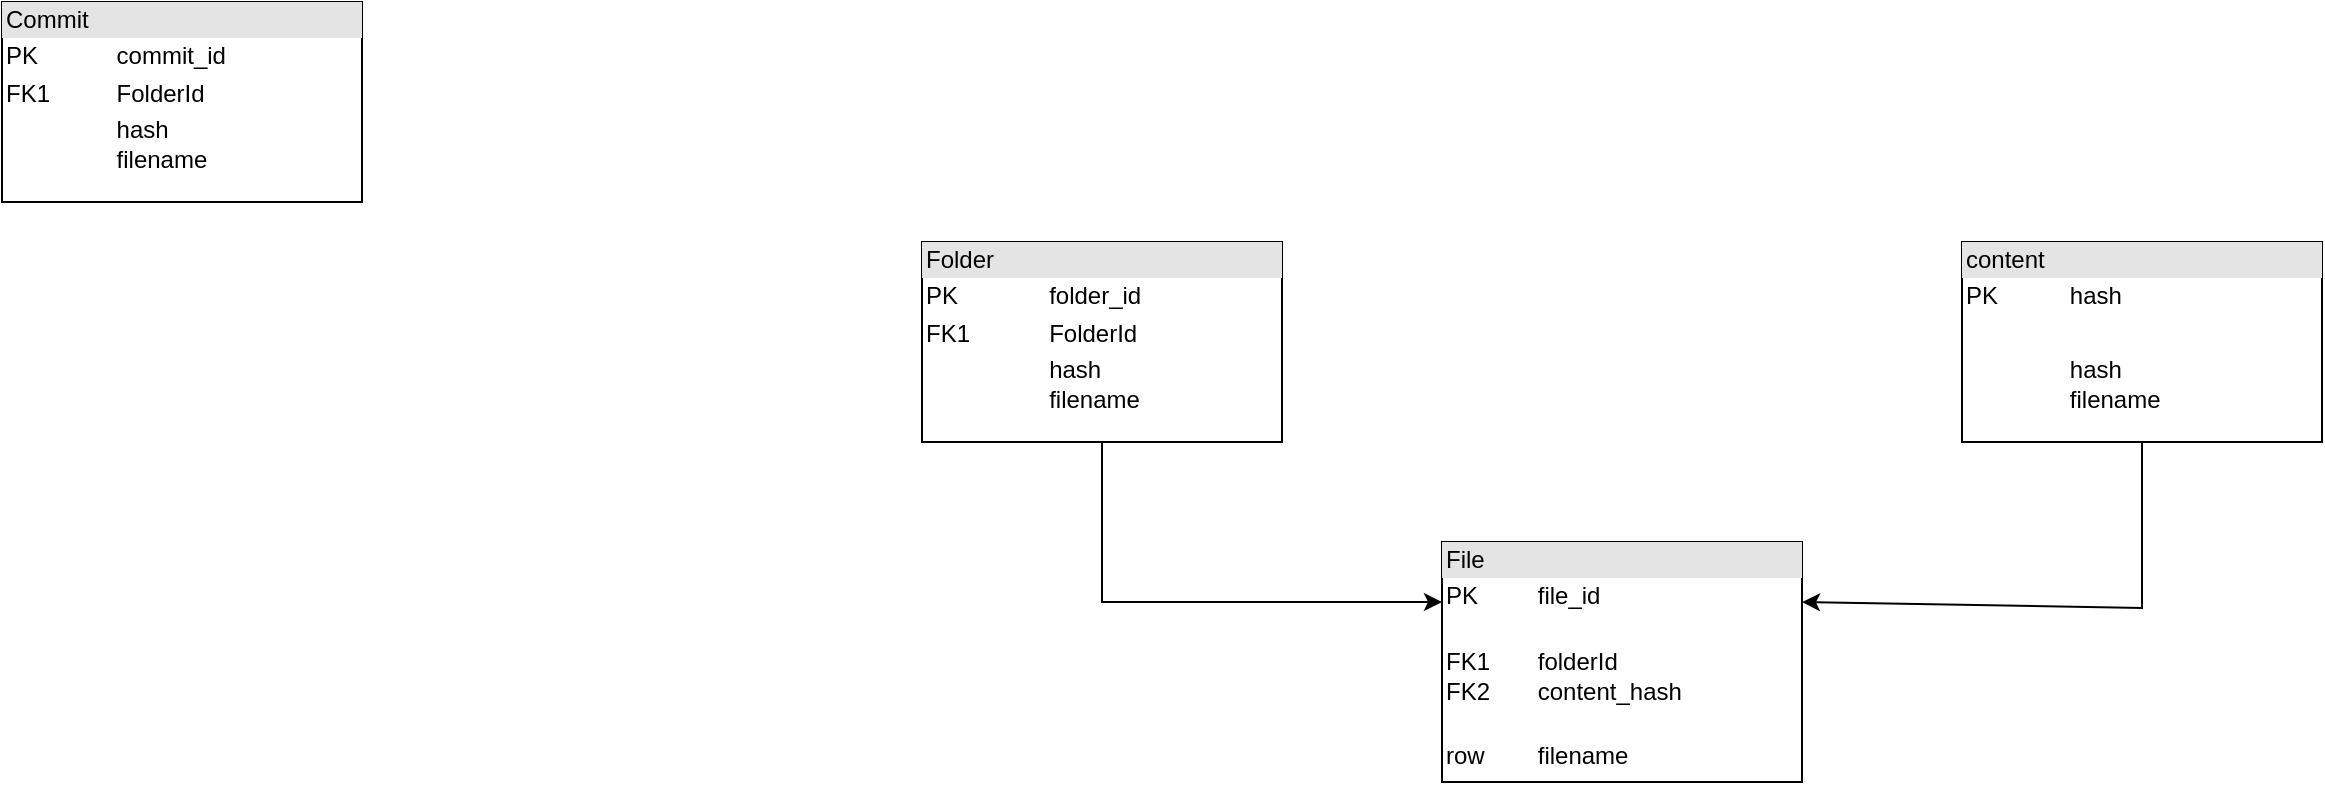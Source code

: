 <mxfile version="26.2.9">
  <diagram name="Page-1" id="TFe1k8_JGcdP30-YEPB-">
    <mxGraphModel dx="1833" dy="801" grid="1" gridSize="10" guides="1" tooltips="1" connect="1" arrows="1" fold="1" page="1" pageScale="1" pageWidth="3300" pageHeight="4681" math="0" shadow="0">
      <root>
        <mxCell id="0" />
        <mxCell id="1" parent="0" />
        <mxCell id="4h5Yw3UNpLs-u2Lt74tg-1" value="&lt;div style=&quot;box-sizing: border-box; width: 100%; background: rgb(228, 228, 228); padding: 2px;&quot;&gt;Folder&lt;/div&gt;&lt;table style=&quot;width:100%;font-size:1em;&quot; cellpadding=&quot;2&quot; cellspacing=&quot;0&quot;&gt;&lt;tbody&gt;&lt;tr&gt;&lt;td&gt;PK&lt;/td&gt;&lt;td&gt;folder_id&lt;/td&gt;&lt;/tr&gt;&lt;tr&gt;&lt;td&gt;FK1&lt;/td&gt;&lt;td&gt;FolderId&lt;/td&gt;&lt;/tr&gt;&lt;tr&gt;&lt;td&gt;&lt;br&gt;&lt;br&gt;&lt;/td&gt;&lt;td&gt;hash&lt;br&gt;filename&lt;/td&gt;&lt;/tr&gt;&lt;/tbody&gt;&lt;/table&gt;" style="verticalAlign=top;align=left;overflow=fill;html=1;whiteSpace=wrap;" vertex="1" parent="1">
          <mxGeometry x="520" y="280" width="180" height="100" as="geometry" />
        </mxCell>
        <mxCell id="4h5Yw3UNpLs-u2Lt74tg-2" value="&lt;div style=&quot;box-sizing: border-box; width: 100%; background: rgb(228, 228, 228); padding: 2px;&quot;&gt;File&lt;/div&gt;&lt;table style=&quot;width:100%;font-size:1em;&quot; cellpadding=&quot;2&quot; cellspacing=&quot;0&quot;&gt;&lt;tbody&gt;&lt;tr&gt;&lt;td&gt;PK&lt;/td&gt;&lt;td&gt;file_id&lt;/td&gt;&lt;/tr&gt;&lt;tr&gt;&lt;td&gt;FK1&lt;br&gt;FK2&lt;/td&gt;&lt;td&gt;&lt;br&gt;folderId&lt;br&gt;content_hash&lt;br&gt;&lt;br&gt;&lt;/td&gt;&lt;/tr&gt;&lt;tr&gt;&lt;td&gt;row&lt;br&gt;&lt;/td&gt;&lt;td&gt;filename&lt;/td&gt;&lt;/tr&gt;&lt;/tbody&gt;&lt;/table&gt;" style="verticalAlign=top;align=left;overflow=fill;html=1;whiteSpace=wrap;" vertex="1" parent="1">
          <mxGeometry x="780" y="430" width="180" height="120" as="geometry" />
        </mxCell>
        <mxCell id="4h5Yw3UNpLs-u2Lt74tg-5" value="&lt;div style=&quot;box-sizing: border-box; width: 100%; background: rgb(228, 228, 228); padding: 2px;&quot;&gt;content&lt;/div&gt;&lt;table style=&quot;width:100%;font-size:1em;&quot; cellpadding=&quot;2&quot; cellspacing=&quot;0&quot;&gt;&lt;tbody&gt;&lt;tr&gt;&lt;td&gt;PK&lt;/td&gt;&lt;td&gt;hash&lt;/td&gt;&lt;/tr&gt;&lt;tr&gt;&lt;td&gt;&lt;br&gt;&lt;/td&gt;&lt;td&gt;&lt;br&gt;&lt;/td&gt;&lt;/tr&gt;&lt;tr&gt;&lt;td&gt;&lt;br&gt;&lt;br&gt;&lt;/td&gt;&lt;td&gt;hash&lt;br&gt;filename&lt;/td&gt;&lt;/tr&gt;&lt;/tbody&gt;&lt;/table&gt;" style="verticalAlign=top;align=left;overflow=fill;html=1;whiteSpace=wrap;" vertex="1" parent="1">
          <mxGeometry x="1040" y="280" width="180" height="100" as="geometry" />
        </mxCell>
        <mxCell id="4h5Yw3UNpLs-u2Lt74tg-7" value="" style="endArrow=classic;html=1;rounded=0;exitX=0.5;exitY=1;exitDx=0;exitDy=0;entryX=0;entryY=0.25;entryDx=0;entryDy=0;" edge="1" parent="1" source="4h5Yw3UNpLs-u2Lt74tg-1" target="4h5Yw3UNpLs-u2Lt74tg-2">
          <mxGeometry width="50" height="50" relative="1" as="geometry">
            <mxPoint x="790" y="450" as="sourcePoint" />
            <mxPoint x="840" y="400" as="targetPoint" />
            <Array as="points">
              <mxPoint x="610" y="460" />
            </Array>
          </mxGeometry>
        </mxCell>
        <mxCell id="4h5Yw3UNpLs-u2Lt74tg-9" value="" style="endArrow=classic;html=1;rounded=0;exitX=0.5;exitY=1;exitDx=0;exitDy=0;entryX=1;entryY=0.25;entryDx=0;entryDy=0;" edge="1" parent="1" source="4h5Yw3UNpLs-u2Lt74tg-5" target="4h5Yw3UNpLs-u2Lt74tg-2">
          <mxGeometry width="50" height="50" relative="1" as="geometry">
            <mxPoint x="1200" y="380" as="sourcePoint" />
            <mxPoint x="1370" y="463" as="targetPoint" />
            <Array as="points">
              <mxPoint x="1130" y="463" />
            </Array>
          </mxGeometry>
        </mxCell>
        <mxCell id="4h5Yw3UNpLs-u2Lt74tg-10" value="&lt;div style=&quot;box-sizing: border-box; width: 100%; background: rgb(228, 228, 228); padding: 2px;&quot;&gt;Commit&lt;/div&gt;&lt;table style=&quot;width:100%;font-size:1em;&quot; cellpadding=&quot;2&quot; cellspacing=&quot;0&quot;&gt;&lt;tbody&gt;&lt;tr&gt;&lt;td&gt;PK&lt;/td&gt;&lt;td&gt;commit_id&lt;/td&gt;&lt;/tr&gt;&lt;tr&gt;&lt;td&gt;FK1&lt;/td&gt;&lt;td&gt;FolderId&lt;/td&gt;&lt;/tr&gt;&lt;tr&gt;&lt;td&gt;&lt;br&gt;&lt;br&gt;&lt;/td&gt;&lt;td&gt;hash&lt;br&gt;filename&lt;/td&gt;&lt;/tr&gt;&lt;/tbody&gt;&lt;/table&gt;" style="verticalAlign=top;align=left;overflow=fill;html=1;whiteSpace=wrap;" vertex="1" parent="1">
          <mxGeometry x="60" y="160" width="180" height="100" as="geometry" />
        </mxCell>
      </root>
    </mxGraphModel>
  </diagram>
</mxfile>
